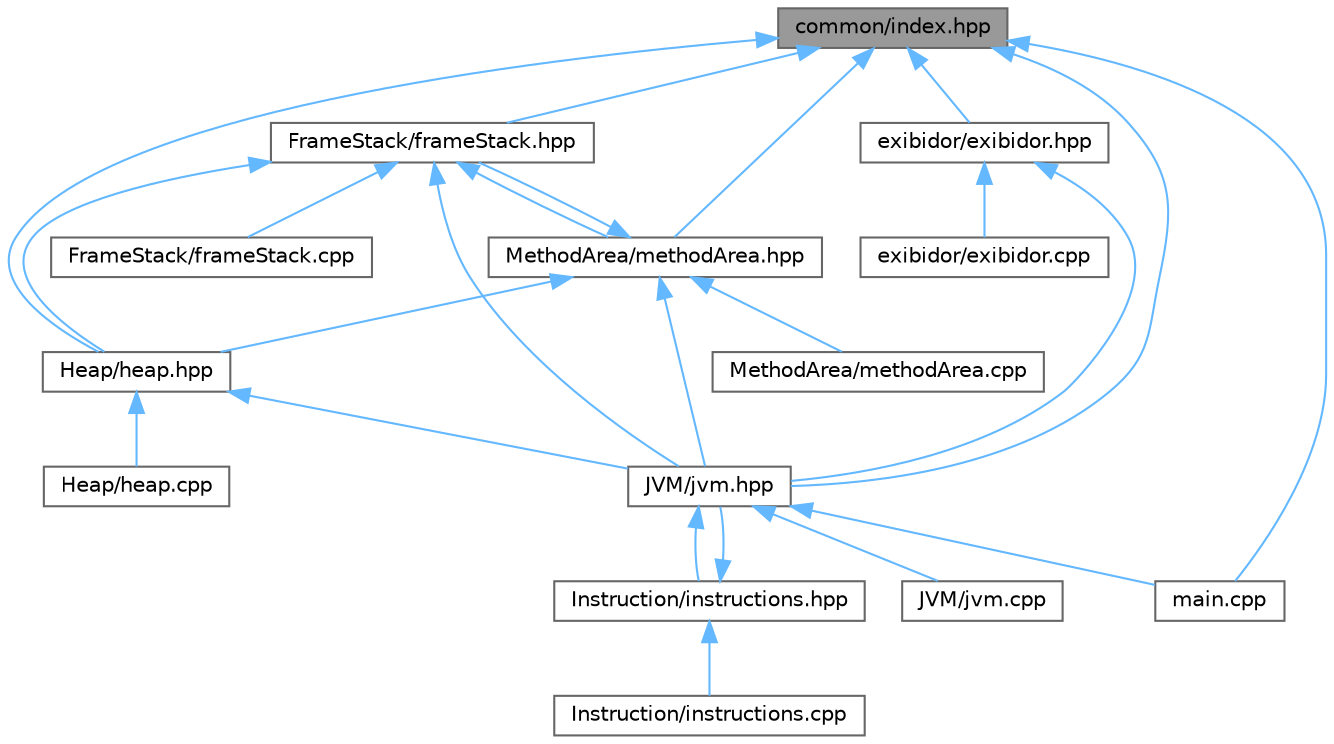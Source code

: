 digraph "common/index.hpp"
{
 // LATEX_PDF_SIZE
  bgcolor="transparent";
  edge [fontname=Helvetica,fontsize=10,labelfontname=Helvetica,labelfontsize=10];
  node [fontname=Helvetica,fontsize=10,shape=box,height=0.2,width=0.4];
  Node1 [id="Node000001",label="common/index.hpp",height=0.2,width=0.4,color="gray40", fillcolor="grey60", style="filled", fontcolor="black",tooltip=" "];
  Node1 -> Node2 [id="edge1_Node000001_Node000002",dir="back",color="steelblue1",style="solid",tooltip=" "];
  Node2 [id="Node000002",label="FrameStack/frameStack.hpp",height=0.2,width=0.4,color="grey40", fillcolor="white", style="filled",URL="$frameStack_8hpp.html",tooltip=" "];
  Node2 -> Node3 [id="edge2_Node000002_Node000003",dir="back",color="steelblue1",style="solid",tooltip=" "];
  Node3 [id="Node000003",label="FrameStack/frameStack.cpp",height=0.2,width=0.4,color="grey40", fillcolor="white", style="filled",URL="$frameStack_8cpp.html",tooltip=" "];
  Node2 -> Node4 [id="edge3_Node000002_Node000004",dir="back",color="steelblue1",style="solid",tooltip=" "];
  Node4 [id="Node000004",label="Heap/heap.hpp",height=0.2,width=0.4,color="grey40", fillcolor="white", style="filled",URL="$heap_8hpp.html",tooltip=" "];
  Node4 -> Node5 [id="edge4_Node000004_Node000005",dir="back",color="steelblue1",style="solid",tooltip=" "];
  Node5 [id="Node000005",label="Heap/heap.cpp",height=0.2,width=0.4,color="grey40", fillcolor="white", style="filled",URL="$heap_8cpp.html",tooltip=" "];
  Node4 -> Node6 [id="edge5_Node000004_Node000006",dir="back",color="steelblue1",style="solid",tooltip=" "];
  Node6 [id="Node000006",label="JVM/jvm.hpp",height=0.2,width=0.4,color="grey40", fillcolor="white", style="filled",URL="$jvm_8hpp.html",tooltip=" "];
  Node6 -> Node7 [id="edge6_Node000006_Node000007",dir="back",color="steelblue1",style="solid",tooltip=" "];
  Node7 [id="Node000007",label="Instruction/instructions.hpp",height=0.2,width=0.4,color="grey40", fillcolor="white", style="filled",URL="$instructions_8hpp.html",tooltip=" "];
  Node7 -> Node8 [id="edge7_Node000007_Node000008",dir="back",color="steelblue1",style="solid",tooltip=" "];
  Node8 [id="Node000008",label="Instruction/instructions.cpp",height=0.2,width=0.4,color="grey40", fillcolor="white", style="filled",URL="$instructions_8cpp.html",tooltip=" "];
  Node7 -> Node6 [id="edge8_Node000007_Node000006",dir="back",color="steelblue1",style="solid",tooltip=" "];
  Node6 -> Node9 [id="edge9_Node000006_Node000009",dir="back",color="steelblue1",style="solid",tooltip=" "];
  Node9 [id="Node000009",label="JVM/jvm.cpp",height=0.2,width=0.4,color="grey40", fillcolor="white", style="filled",URL="$jvm_8cpp.html",tooltip=" "];
  Node6 -> Node10 [id="edge10_Node000006_Node000010",dir="back",color="steelblue1",style="solid",tooltip=" "];
  Node10 [id="Node000010",label="main.cpp",height=0.2,width=0.4,color="grey40", fillcolor="white", style="filled",URL="$main_8cpp.html",tooltip=" "];
  Node2 -> Node6 [id="edge11_Node000002_Node000006",dir="back",color="steelblue1",style="solid",tooltip=" "];
  Node2 -> Node11 [id="edge12_Node000002_Node000011",dir="back",color="steelblue1",style="solid",tooltip=" "];
  Node11 [id="Node000011",label="MethodArea/methodArea.hpp",height=0.2,width=0.4,color="grey40", fillcolor="white", style="filled",URL="$methodArea_8hpp.html",tooltip=" "];
  Node11 -> Node2 [id="edge13_Node000011_Node000002",dir="back",color="steelblue1",style="solid",tooltip=" "];
  Node11 -> Node4 [id="edge14_Node000011_Node000004",dir="back",color="steelblue1",style="solid",tooltip=" "];
  Node11 -> Node6 [id="edge15_Node000011_Node000006",dir="back",color="steelblue1",style="solid",tooltip=" "];
  Node11 -> Node12 [id="edge16_Node000011_Node000012",dir="back",color="steelblue1",style="solid",tooltip=" "];
  Node12 [id="Node000012",label="MethodArea/methodArea.cpp",height=0.2,width=0.4,color="grey40", fillcolor="white", style="filled",URL="$methodArea_8cpp.html",tooltip=" "];
  Node1 -> Node4 [id="edge17_Node000001_Node000004",dir="back",color="steelblue1",style="solid",tooltip=" "];
  Node1 -> Node6 [id="edge18_Node000001_Node000006",dir="back",color="steelblue1",style="solid",tooltip=" "];
  Node1 -> Node11 [id="edge19_Node000001_Node000011",dir="back",color="steelblue1",style="solid",tooltip=" "];
  Node1 -> Node13 [id="edge20_Node000001_Node000013",dir="back",color="steelblue1",style="solid",tooltip=" "];
  Node13 [id="Node000013",label="exibidor/exibidor.hpp",height=0.2,width=0.4,color="grey40", fillcolor="white", style="filled",URL="$exibidor_8hpp.html",tooltip=" "];
  Node13 -> Node6 [id="edge21_Node000013_Node000006",dir="back",color="steelblue1",style="solid",tooltip=" "];
  Node13 -> Node14 [id="edge22_Node000013_Node000014",dir="back",color="steelblue1",style="solid",tooltip=" "];
  Node14 [id="Node000014",label="exibidor/exibidor.cpp",height=0.2,width=0.4,color="grey40", fillcolor="white", style="filled",URL="$exibidor_8cpp.html",tooltip=" "];
  Node1 -> Node10 [id="edge23_Node000001_Node000010",dir="back",color="steelblue1",style="solid",tooltip=" "];
}

